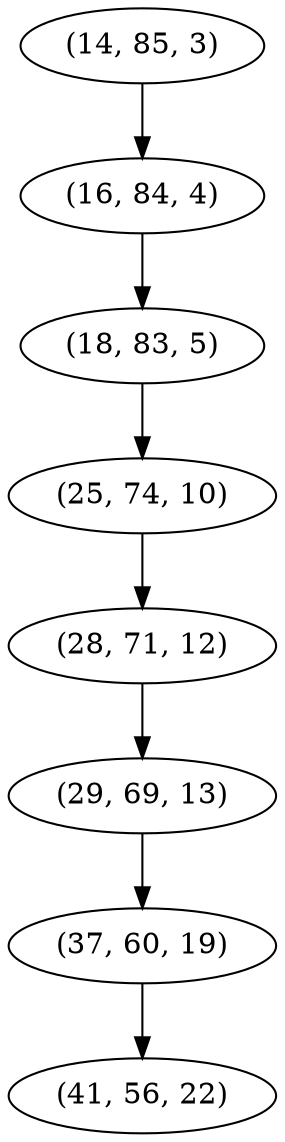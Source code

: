 digraph tree {
    "(14, 85, 3)";
    "(16, 84, 4)";
    "(18, 83, 5)";
    "(25, 74, 10)";
    "(28, 71, 12)";
    "(29, 69, 13)";
    "(37, 60, 19)";
    "(41, 56, 22)";
    "(14, 85, 3)" -> "(16, 84, 4)";
    "(16, 84, 4)" -> "(18, 83, 5)";
    "(18, 83, 5)" -> "(25, 74, 10)";
    "(25, 74, 10)" -> "(28, 71, 12)";
    "(28, 71, 12)" -> "(29, 69, 13)";
    "(29, 69, 13)" -> "(37, 60, 19)";
    "(37, 60, 19)" -> "(41, 56, 22)";
}
